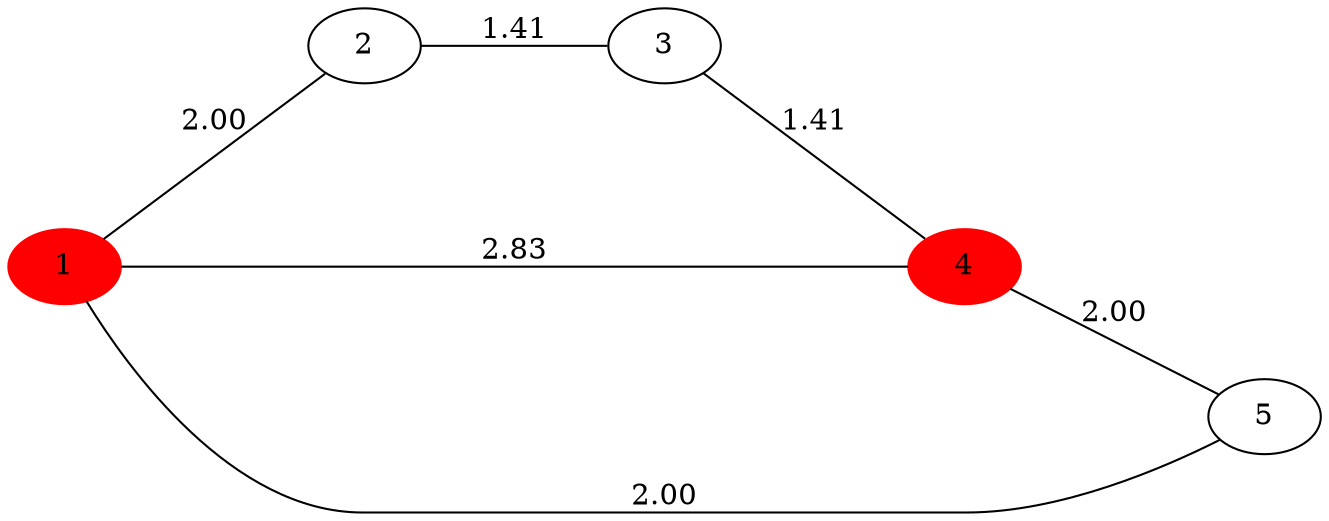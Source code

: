 graph graph_path2{
	rankdir =LR;
	ranksep = 0.8;
	nodesep = 0.8;
	1--2 [label="2.00"];
	1--4 [label="2.83"];
	1--5 [label="2.00"];
	2--3 [label="1.41"];
	3--4 [label="1.41"];
	4--5 [label="2.00"];
	1 [color="red",style=filled];
	4 [color="red",style=filled];
}